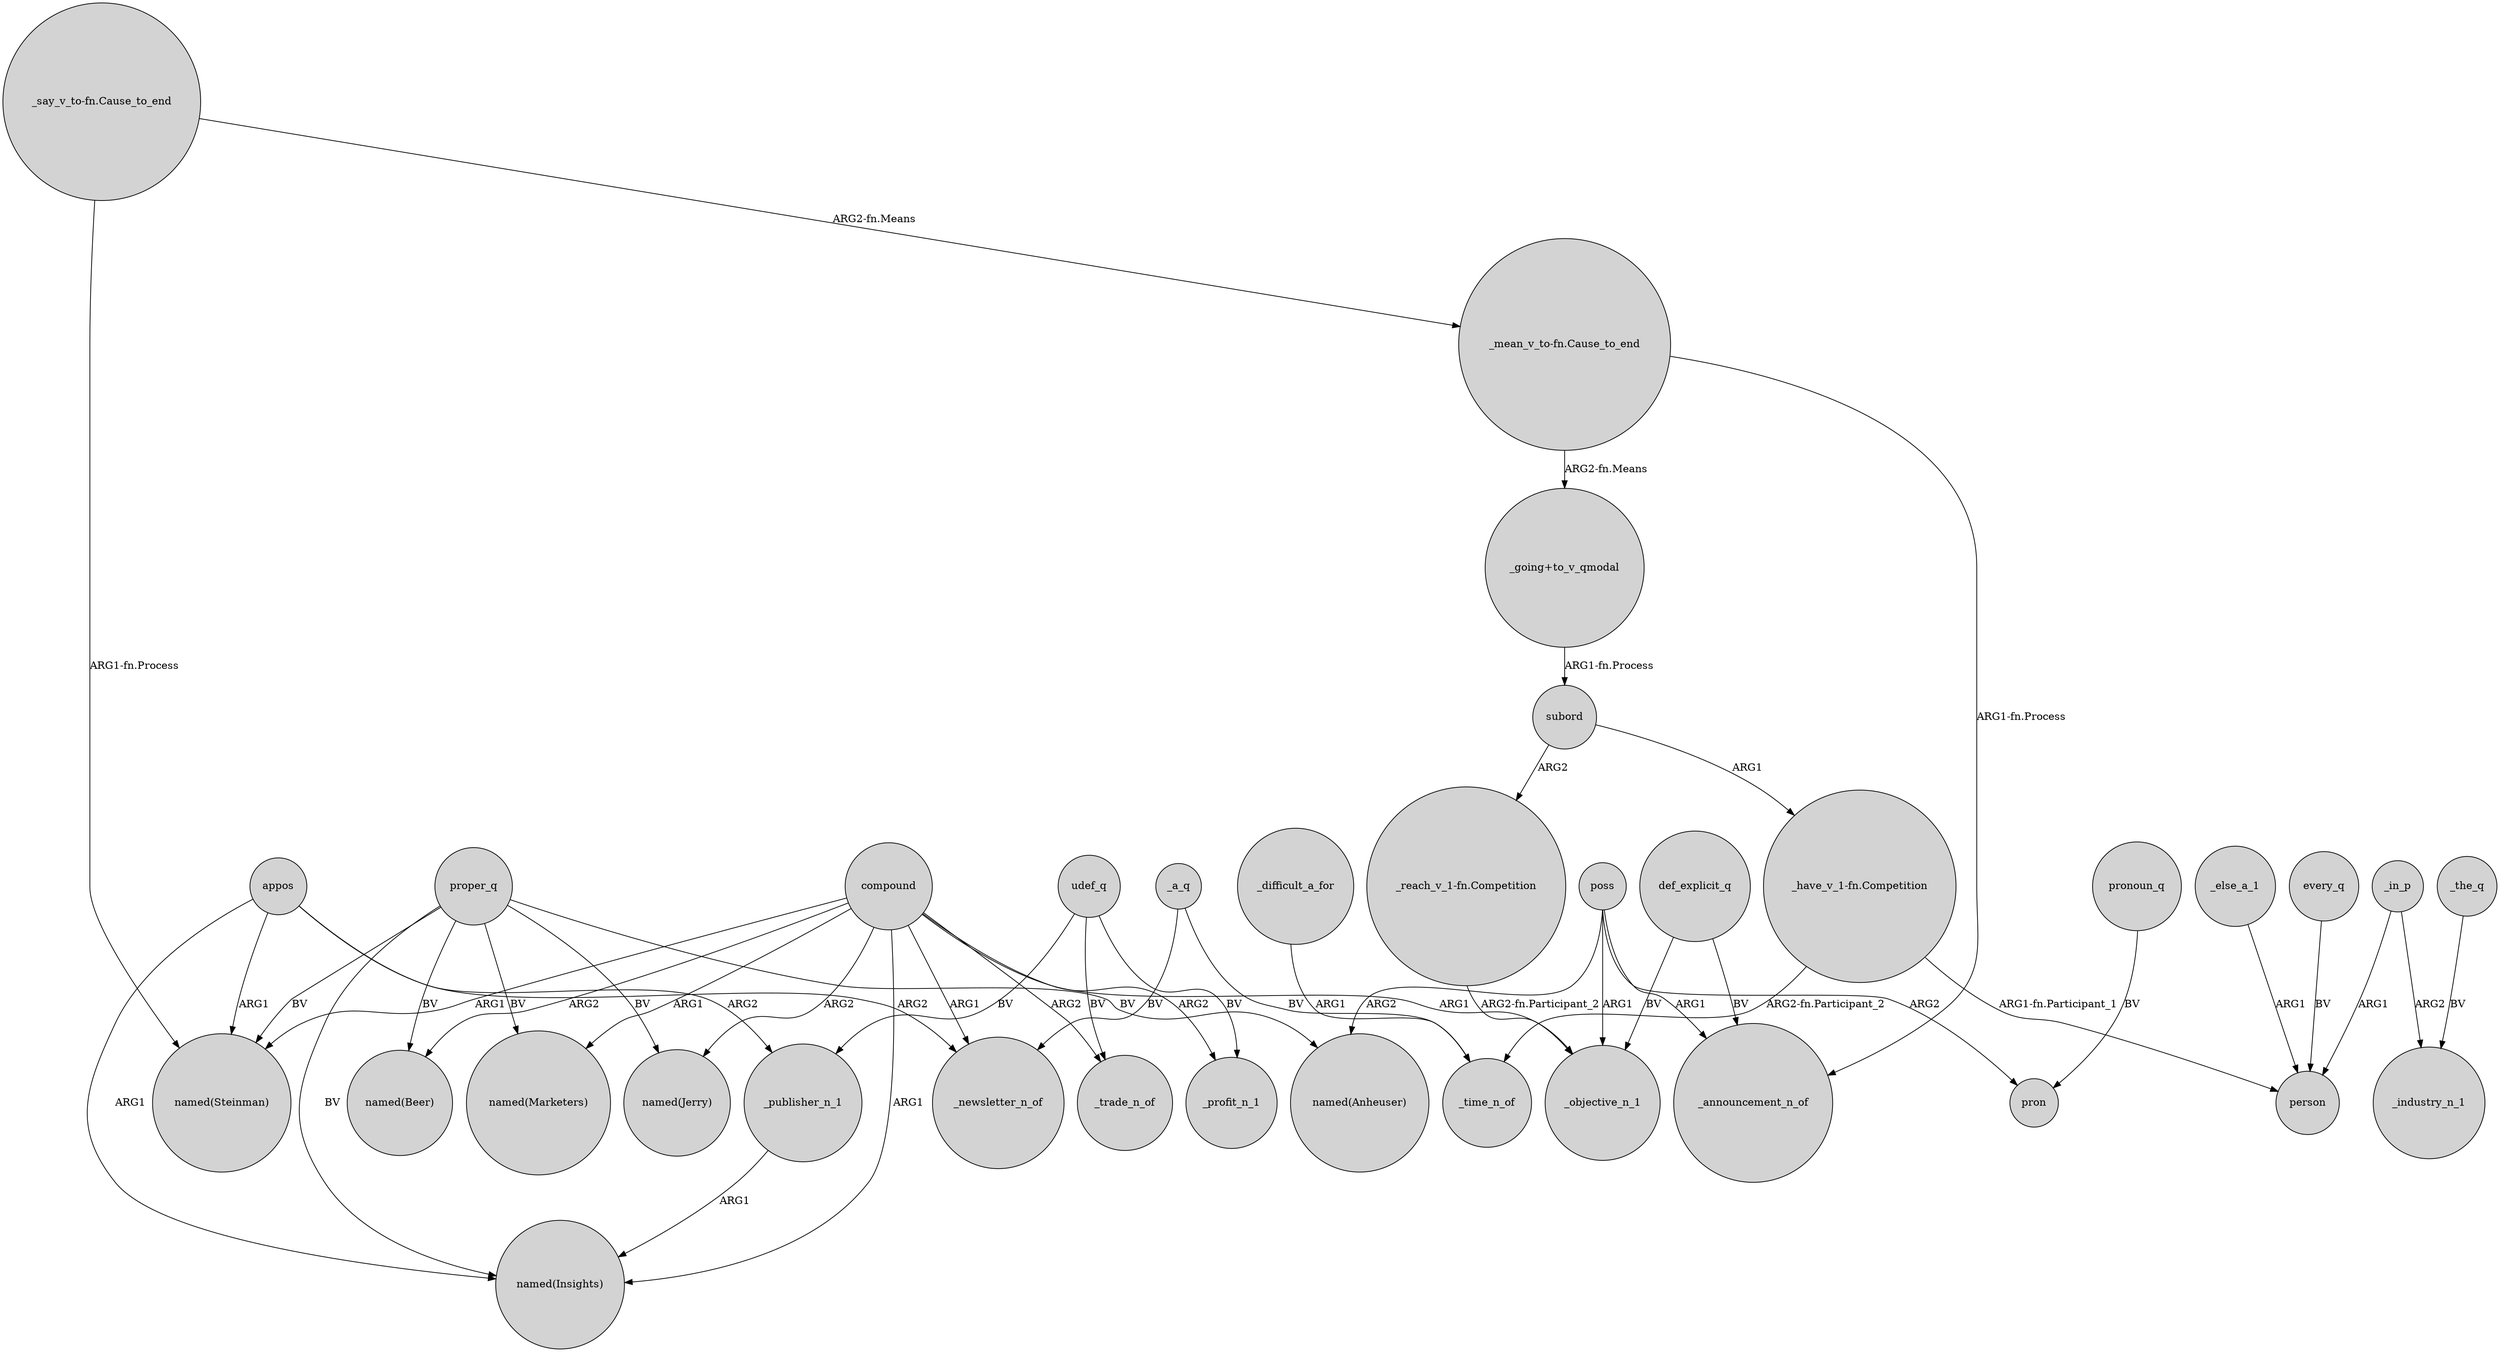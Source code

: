 digraph {
	node [shape=circle style=filled]
	proper_q -> "named(Insights)" [label=BV]
	compound -> "named(Beer)" [label=ARG2]
	poss -> "named(Anheuser)" [label=ARG2]
	"_say_v_to-fn.Cause_to_end" -> "named(Steinman)" [label="ARG1-fn.Process"]
	proper_q -> "named(Steinman)" [label=BV]
	every_q -> person [label=BV]
	_a_q -> _newsletter_n_of [label=BV]
	compound -> _newsletter_n_of [label=ARG1]
	"_have_v_1-fn.Competition" -> person [label="ARG1-fn.Participant_1"]
	appos -> "named(Insights)" [label=ARG1]
	compound -> _objective_n_1 [label=ARG1]
	"_mean_v_to-fn.Cause_to_end" -> _announcement_n_of [label="ARG1-fn.Process"]
	poss -> _objective_n_1 [label=ARG1]
	poss -> _announcement_n_of [label=ARG1]
	subord -> "_reach_v_1-fn.Competition" [label=ARG2]
	udef_q -> _profit_n_1 [label=BV]
	"_have_v_1-fn.Competition" -> _time_n_of [label="ARG2-fn.Participant_2"]
	def_explicit_q -> _objective_n_1 [label=BV]
	appos -> "named(Steinman)" [label=ARG1]
	proper_q -> "named(Marketers)" [label=BV]
	proper_q -> "named(Anheuser)" [label=BV]
	compound -> "named(Steinman)" [label=ARG1]
	_a_q -> _time_n_of [label=BV]
	pronoun_q -> pron [label=BV]
	_else_a_1 -> person [label=ARG1]
	_difficult_a_for -> _time_n_of [label=ARG1]
	poss -> pron [label=ARG2]
	proper_q -> "named(Jerry)" [label=BV]
	"_going+to_v_qmodal" -> subord [label="ARG1-fn.Process"]
	appos -> _newsletter_n_of [label=ARG2]
	compound -> "named(Jerry)" [label=ARG2]
	_publisher_n_1 -> "named(Insights)" [label=ARG1]
	compound -> _profit_n_1 [label=ARG2]
	_in_p -> _industry_n_1 [label=ARG2]
	"_mean_v_to-fn.Cause_to_end" -> "_going+to_v_qmodal" [label="ARG2-fn.Means"]
	proper_q -> "named(Beer)" [label=BV]
	"_say_v_to-fn.Cause_to_end" -> "_mean_v_to-fn.Cause_to_end" [label="ARG2-fn.Means"]
	udef_q -> _trade_n_of [label=BV]
	compound -> _trade_n_of [label=ARG2]
	subord -> "_have_v_1-fn.Competition" [label=ARG1]
	udef_q -> _publisher_n_1 [label=BV]
	"_reach_v_1-fn.Competition" -> _objective_n_1 [label="ARG2-fn.Participant_2"]
	_in_p -> person [label=ARG1]
	compound -> "named(Marketers)" [label=ARG1]
	def_explicit_q -> _announcement_n_of [label=BV]
	_the_q -> _industry_n_1 [label=BV]
	compound -> "named(Insights)" [label=ARG1]
	appos -> _publisher_n_1 [label=ARG2]
}
